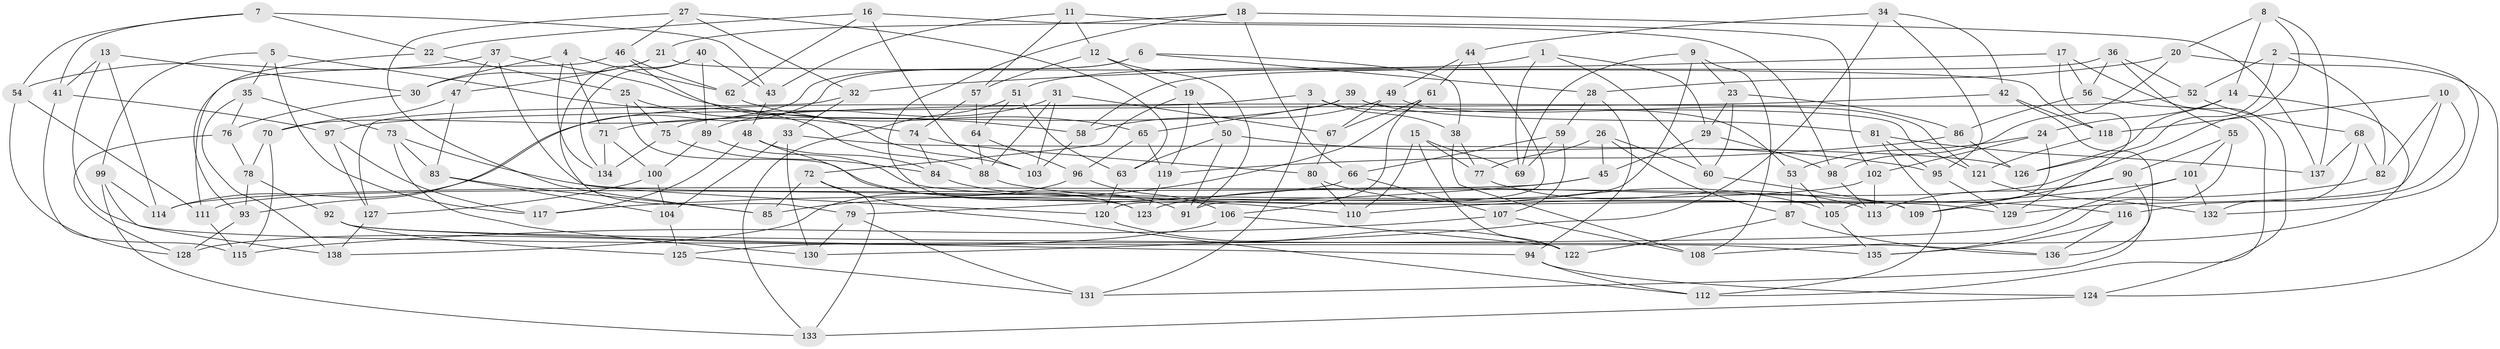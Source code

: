 // coarse degree distribution, {9: 0.09523809523809523, 10: 0.14285714285714285, 11: 0.023809523809523808, 8: 0.21428571428571427, 4: 0.11904761904761904, 5: 0.07142857142857142, 7: 0.16666666666666666, 6: 0.14285714285714285, 3: 0.023809523809523808}
// Generated by graph-tools (version 1.1) at 2025/54/03/04/25 22:54:02]
// undirected, 138 vertices, 276 edges
graph export_dot {
  node [color=gray90,style=filled];
  1;
  2;
  3;
  4;
  5;
  6;
  7;
  8;
  9;
  10;
  11;
  12;
  13;
  14;
  15;
  16;
  17;
  18;
  19;
  20;
  21;
  22;
  23;
  24;
  25;
  26;
  27;
  28;
  29;
  30;
  31;
  32;
  33;
  34;
  35;
  36;
  37;
  38;
  39;
  40;
  41;
  42;
  43;
  44;
  45;
  46;
  47;
  48;
  49;
  50;
  51;
  52;
  53;
  54;
  55;
  56;
  57;
  58;
  59;
  60;
  61;
  62;
  63;
  64;
  65;
  66;
  67;
  68;
  69;
  70;
  71;
  72;
  73;
  74;
  75;
  76;
  77;
  78;
  79;
  80;
  81;
  82;
  83;
  84;
  85;
  86;
  87;
  88;
  89;
  90;
  91;
  92;
  93;
  94;
  95;
  96;
  97;
  98;
  99;
  100;
  101;
  102;
  103;
  104;
  105;
  106;
  107;
  108;
  109;
  110;
  111;
  112;
  113;
  114;
  115;
  116;
  117;
  118;
  119;
  120;
  121;
  122;
  123;
  124;
  125;
  126;
  127;
  128;
  129;
  130;
  131;
  132;
  133;
  134;
  135;
  136;
  137;
  138;
  1 -- 29;
  1 -- 69;
  1 -- 51;
  1 -- 60;
  2 -- 132;
  2 -- 82;
  2 -- 52;
  2 -- 126;
  3 -- 38;
  3 -- 93;
  3 -- 131;
  3 -- 53;
  4 -- 62;
  4 -- 71;
  4 -- 134;
  4 -- 30;
  5 -- 99;
  5 -- 88;
  5 -- 35;
  5 -- 117;
  6 -- 114;
  6 -- 38;
  6 -- 70;
  6 -- 28;
  7 -- 43;
  7 -- 22;
  7 -- 41;
  7 -- 54;
  8 -- 20;
  8 -- 137;
  8 -- 123;
  8 -- 14;
  9 -- 91;
  9 -- 23;
  9 -- 69;
  9 -- 108;
  10 -- 82;
  10 -- 118;
  10 -- 129;
  10 -- 116;
  11 -- 57;
  11 -- 102;
  11 -- 43;
  11 -- 12;
  12 -- 91;
  12 -- 57;
  12 -- 19;
  13 -- 30;
  13 -- 114;
  13 -- 135;
  13 -- 41;
  14 -- 126;
  14 -- 108;
  14 -- 24;
  15 -- 69;
  15 -- 77;
  15 -- 122;
  15 -- 110;
  16 -- 98;
  16 -- 103;
  16 -- 62;
  16 -- 22;
  17 -- 124;
  17 -- 32;
  17 -- 56;
  17 -- 129;
  18 -- 21;
  18 -- 123;
  18 -- 66;
  18 -- 137;
  19 -- 50;
  19 -- 119;
  19 -- 72;
  20 -- 124;
  20 -- 28;
  20 -- 98;
  21 -- 118;
  21 -- 30;
  21 -- 47;
  22 -- 93;
  22 -- 25;
  23 -- 60;
  23 -- 29;
  23 -- 86;
  24 -- 102;
  24 -- 53;
  24 -- 105;
  25 -- 75;
  25 -- 110;
  25 -- 74;
  26 -- 77;
  26 -- 60;
  26 -- 87;
  26 -- 45;
  27 -- 63;
  27 -- 85;
  27 -- 46;
  27 -- 32;
  28 -- 94;
  28 -- 59;
  29 -- 45;
  29 -- 98;
  30 -- 76;
  31 -- 89;
  31 -- 67;
  31 -- 88;
  31 -- 103;
  32 -- 127;
  32 -- 33;
  33 -- 104;
  33 -- 130;
  33 -- 126;
  34 -- 42;
  34 -- 95;
  34 -- 130;
  34 -- 44;
  35 -- 138;
  35 -- 76;
  35 -- 73;
  36 -- 56;
  36 -- 58;
  36 -- 52;
  36 -- 55;
  37 -- 47;
  37 -- 54;
  37 -- 58;
  37 -- 120;
  38 -- 77;
  38 -- 108;
  39 -- 71;
  39 -- 81;
  39 -- 65;
  39 -- 121;
  40 -- 79;
  40 -- 134;
  40 -- 89;
  40 -- 43;
  41 -- 115;
  41 -- 97;
  42 -- 97;
  42 -- 118;
  42 -- 136;
  43 -- 48;
  44 -- 61;
  44 -- 49;
  44 -- 120;
  45 -- 114;
  45 -- 117;
  46 -- 103;
  46 -- 62;
  46 -- 111;
  47 -- 70;
  47 -- 83;
  48 -- 117;
  48 -- 123;
  48 -- 84;
  49 -- 58;
  49 -- 67;
  49 -- 121;
  50 -- 91;
  50 -- 63;
  50 -- 95;
  51 -- 64;
  51 -- 63;
  51 -- 133;
  52 -- 68;
  52 -- 75;
  53 -- 105;
  53 -- 87;
  54 -- 128;
  54 -- 111;
  55 -- 135;
  55 -- 101;
  55 -- 90;
  56 -- 112;
  56 -- 86;
  57 -- 74;
  57 -- 64;
  58 -- 103;
  59 -- 107;
  59 -- 66;
  59 -- 69;
  60 -- 109;
  61 -- 67;
  61 -- 106;
  61 -- 85;
  62 -- 65;
  63 -- 120;
  64 -- 88;
  64 -- 96;
  65 -- 96;
  65 -- 119;
  66 -- 107;
  66 -- 79;
  67 -- 80;
  68 -- 132;
  68 -- 82;
  68 -- 137;
  70 -- 115;
  70 -- 78;
  71 -- 134;
  71 -- 100;
  72 -- 85;
  72 -- 112;
  72 -- 133;
  73 -- 83;
  73 -- 109;
  73 -- 130;
  74 -- 84;
  74 -- 80;
  75 -- 134;
  75 -- 84;
  76 -- 78;
  76 -- 128;
  77 -- 113;
  78 -- 92;
  78 -- 93;
  79 -- 130;
  79 -- 131;
  80 -- 105;
  80 -- 110;
  81 -- 112;
  81 -- 137;
  81 -- 95;
  82 -- 109;
  83 -- 104;
  83 -- 85;
  84 -- 91;
  86 -- 126;
  86 -- 119;
  87 -- 136;
  87 -- 122;
  88 -- 116;
  89 -- 129;
  89 -- 100;
  90 -- 113;
  90 -- 131;
  90 -- 109;
  92 -- 125;
  92 -- 136;
  92 -- 94;
  93 -- 128;
  94 -- 124;
  94 -- 112;
  95 -- 129;
  96 -- 138;
  96 -- 106;
  97 -- 117;
  97 -- 127;
  98 -- 113;
  99 -- 138;
  99 -- 133;
  99 -- 114;
  100 -- 104;
  100 -- 127;
  101 -- 125;
  101 -- 132;
  101 -- 110;
  102 -- 111;
  102 -- 113;
  104 -- 125;
  105 -- 135;
  106 -- 122;
  106 -- 128;
  107 -- 115;
  107 -- 108;
  111 -- 115;
  116 -- 136;
  116 -- 135;
  118 -- 121;
  119 -- 123;
  120 -- 122;
  121 -- 132;
  124 -- 133;
  125 -- 131;
  127 -- 138;
}
